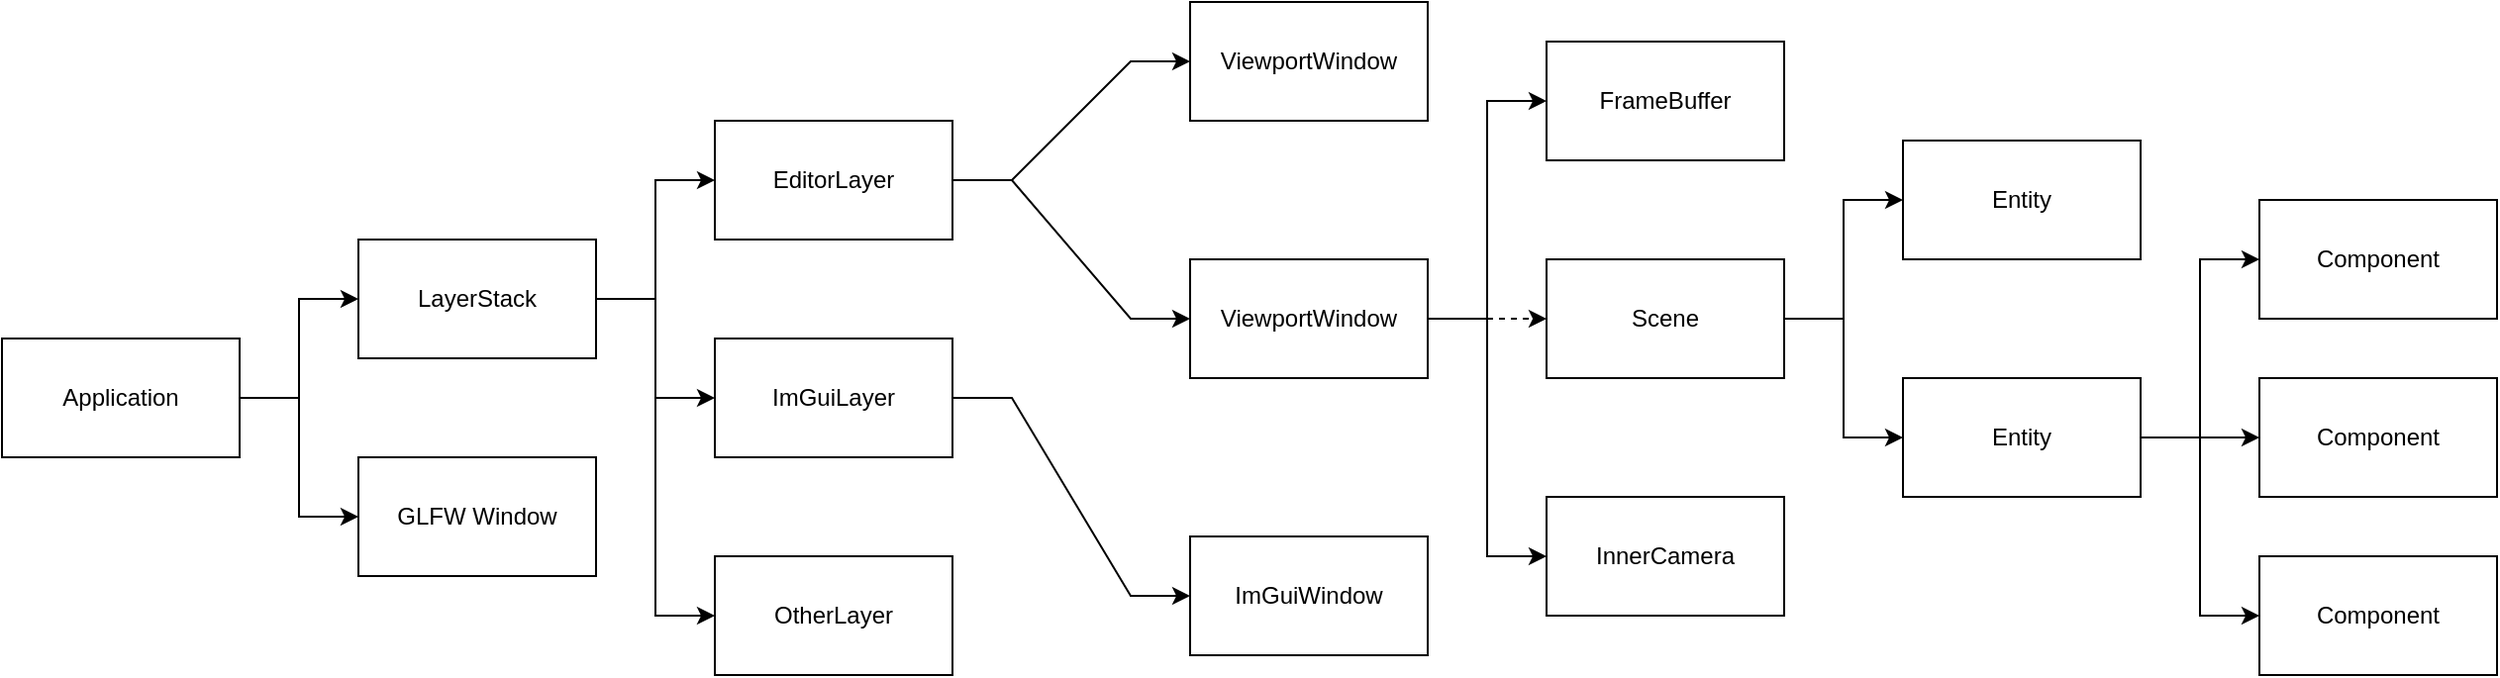 <mxfile version="15.2.7" type="device" pages="3"><diagram id="otdcZwX4NS10CJAhErJP" name="hierarchy"><mxGraphModel dx="2290" dy="834" grid="1" gridSize="10" guides="1" tooltips="1" connect="1" arrows="1" fold="1" page="1" pageScale="1" pageWidth="827" pageHeight="1169" math="0" shadow="0"><root><mxCell id="0"/><mxCell id="1" parent="0"/><mxCell id="4SxVA1nacHT5jqu0M3w8-4" style="edgeStyle=entityRelationEdgeStyle;rounded=0;orthogonalLoop=1;jettySize=auto;html=1;exitX=1;exitY=0.5;exitDx=0;exitDy=0;entryX=0;entryY=0.5;entryDx=0;entryDy=0;" parent="1" source="4SxVA1nacHT5jqu0M3w8-1" target="4SxVA1nacHT5jqu0M3w8-2" edge="1"><mxGeometry relative="1" as="geometry"/></mxCell><mxCell id="4SxVA1nacHT5jqu0M3w8-5" style="edgeStyle=entityRelationEdgeStyle;rounded=0;orthogonalLoop=1;jettySize=auto;html=1;exitX=1;exitY=0.5;exitDx=0;exitDy=0;entryX=0;entryY=0.5;entryDx=0;entryDy=0;" parent="1" source="4SxVA1nacHT5jqu0M3w8-1" target="yb43htmDgEujHErB2Bbe-1" edge="1"><mxGeometry relative="1" as="geometry"><mxPoint x="260" y="390" as="targetPoint"/></mxGeometry></mxCell><mxCell id="yb43htmDgEujHErB2Bbe-8" style="edgeStyle=entityRelationEdgeStyle;rounded=0;orthogonalLoop=1;jettySize=auto;html=1;exitX=1;exitY=0.5;exitDx=0;exitDy=0;entryX=0;entryY=0.5;entryDx=0;entryDy=0;" edge="1" parent="1" source="4SxVA1nacHT5jqu0M3w8-1" target="yb43htmDgEujHErB2Bbe-3"><mxGeometry relative="1" as="geometry"/></mxCell><mxCell id="4SxVA1nacHT5jqu0M3w8-1" value="LayerStack" style="rounded=0;whiteSpace=wrap;html=1;" parent="1" vertex="1"><mxGeometry x="80" y="260" width="120" height="60" as="geometry"/></mxCell><mxCell id="4SxVA1nacHT5jqu0M3w8-7" style="edgeStyle=entityRelationEdgeStyle;rounded=0;orthogonalLoop=1;jettySize=auto;html=1;exitX=1;exitY=0.5;exitDx=0;exitDy=0;entryX=0;entryY=0.5;entryDx=0;entryDy=0;" parent="1" source="4SxVA1nacHT5jqu0M3w8-2" target="4SxVA1nacHT5jqu0M3w8-6" edge="1"><mxGeometry relative="1" as="geometry"/></mxCell><mxCell id="4SxVA1nacHT5jqu0M3w8-9" style="edgeStyle=entityRelationEdgeStyle;rounded=0;orthogonalLoop=1;jettySize=auto;html=1;exitX=1;exitY=0.5;exitDx=0;exitDy=0;" parent="1" source="4SxVA1nacHT5jqu0M3w8-2" target="4SxVA1nacHT5jqu0M3w8-8" edge="1"><mxGeometry relative="1" as="geometry"/></mxCell><mxCell id="4SxVA1nacHT5jqu0M3w8-2" value="EditorLayer" style="rounded=0;whiteSpace=wrap;html=1;" parent="1" vertex="1"><mxGeometry x="260" y="200" width="120" height="60" as="geometry"/></mxCell><mxCell id="4SxVA1nacHT5jqu0M3w8-3" value="&lt;span&gt;GLFW Window&lt;/span&gt;" style="rounded=0;whiteSpace=wrap;html=1;" parent="1" vertex="1"><mxGeometry x="80" y="370" width="120" height="60" as="geometry"/></mxCell><mxCell id="4SxVA1nacHT5jqu0M3w8-6" value="ViewportWindow" style="rounded=0;whiteSpace=wrap;html=1;" parent="1" vertex="1"><mxGeometry x="500" y="140" width="120" height="60" as="geometry"/></mxCell><mxCell id="4SxVA1nacHT5jqu0M3w8-29" style="edgeStyle=entityRelationEdgeStyle;rounded=0;orthogonalLoop=1;jettySize=auto;html=1;exitX=1;exitY=0.5;exitDx=0;exitDy=0;entryX=0;entryY=0.5;entryDx=0;entryDy=0;" parent="1" source="4SxVA1nacHT5jqu0M3w8-8" target="4SxVA1nacHT5jqu0M3w8-28" edge="1"><mxGeometry relative="1" as="geometry"/></mxCell><mxCell id="TBaqVC79CNVP8ZhHFGH7-2" style="edgeStyle=entityRelationEdgeStyle;rounded=0;orthogonalLoop=1;jettySize=auto;html=1;exitX=1;exitY=0.5;exitDx=0;exitDy=0;entryX=0;entryY=0.5;entryDx=0;entryDy=0;" parent="1" source="4SxVA1nacHT5jqu0M3w8-8" target="TBaqVC79CNVP8ZhHFGH7-1" edge="1"><mxGeometry relative="1" as="geometry"/></mxCell><mxCell id="xW4753e6kTAeDVNYHGTw-1" style="edgeStyle=orthogonalEdgeStyle;rounded=0;orthogonalLoop=1;jettySize=auto;html=1;exitX=1;exitY=0.5;exitDx=0;exitDy=0;dashed=1;" parent="1" source="4SxVA1nacHT5jqu0M3w8-8" target="4SxVA1nacHT5jqu0M3w8-16" edge="1"><mxGeometry relative="1" as="geometry"/></mxCell><mxCell id="4SxVA1nacHT5jqu0M3w8-8" value="ViewportWindow" style="rounded=0;whiteSpace=wrap;html=1;" parent="1" vertex="1"><mxGeometry x="500" y="270" width="120" height="60" as="geometry"/></mxCell><mxCell id="4SxVA1nacHT5jqu0M3w8-10" value="ImGuiWindow" style="rounded=0;whiteSpace=wrap;html=1;" parent="1" vertex="1"><mxGeometry x="500" y="410" width="120" height="60" as="geometry"/></mxCell><mxCell id="4SxVA1nacHT5jqu0M3w8-14" value="Entity" style="rounded=0;whiteSpace=wrap;html=1;" parent="1" vertex="1"><mxGeometry x="860" y="210" width="120" height="60" as="geometry"/></mxCell><mxCell id="4SxVA1nacHT5jqu0M3w8-18" style="edgeStyle=entityRelationEdgeStyle;rounded=0;orthogonalLoop=1;jettySize=auto;html=1;exitX=1;exitY=0.5;exitDx=0;exitDy=0;entryX=0;entryY=0.5;entryDx=0;entryDy=0;" parent="1" source="4SxVA1nacHT5jqu0M3w8-16" target="4SxVA1nacHT5jqu0M3w8-14" edge="1"><mxGeometry relative="1" as="geometry"/></mxCell><mxCell id="4SxVA1nacHT5jqu0M3w8-20" style="edgeStyle=entityRelationEdgeStyle;rounded=0;orthogonalLoop=1;jettySize=auto;html=1;exitX=1;exitY=0.5;exitDx=0;exitDy=0;" parent="1" source="4SxVA1nacHT5jqu0M3w8-16" target="4SxVA1nacHT5jqu0M3w8-19" edge="1"><mxGeometry relative="1" as="geometry"/></mxCell><mxCell id="4SxVA1nacHT5jqu0M3w8-16" value="Scene" style="rounded=0;whiteSpace=wrap;html=1;" parent="1" vertex="1"><mxGeometry x="680" y="270" width="120" height="60" as="geometry"/></mxCell><mxCell id="4SxVA1nacHT5jqu0M3w8-23" style="edgeStyle=entityRelationEdgeStyle;rounded=0;orthogonalLoop=1;jettySize=auto;html=1;exitX=1;exitY=0.5;exitDx=0;exitDy=0;entryX=0;entryY=0.5;entryDx=0;entryDy=0;" parent="1" source="4SxVA1nacHT5jqu0M3w8-19" target="4SxVA1nacHT5jqu0M3w8-22" edge="1"><mxGeometry relative="1" as="geometry"/></mxCell><mxCell id="4SxVA1nacHT5jqu0M3w8-25" style="edgeStyle=entityRelationEdgeStyle;rounded=0;orthogonalLoop=1;jettySize=auto;html=1;exitX=1;exitY=0.5;exitDx=0;exitDy=0;entryX=0;entryY=0.5;entryDx=0;entryDy=0;" parent="1" source="4SxVA1nacHT5jqu0M3w8-19" target="4SxVA1nacHT5jqu0M3w8-24" edge="1"><mxGeometry relative="1" as="geometry"/></mxCell><mxCell id="4SxVA1nacHT5jqu0M3w8-27" style="edgeStyle=entityRelationEdgeStyle;rounded=0;orthogonalLoop=1;jettySize=auto;html=1;exitX=1;exitY=0.5;exitDx=0;exitDy=0;entryX=0;entryY=0.5;entryDx=0;entryDy=0;" parent="1" source="4SxVA1nacHT5jqu0M3w8-19" target="4SxVA1nacHT5jqu0M3w8-26" edge="1"><mxGeometry relative="1" as="geometry"/></mxCell><mxCell id="4SxVA1nacHT5jqu0M3w8-19" value="Entity" style="rounded=0;whiteSpace=wrap;html=1;" parent="1" vertex="1"><mxGeometry x="860" y="330" width="120" height="60" as="geometry"/></mxCell><mxCell id="4SxVA1nacHT5jqu0M3w8-22" value="Component" style="rounded=0;whiteSpace=wrap;html=1;" parent="1" vertex="1"><mxGeometry x="1040" y="240" width="120" height="60" as="geometry"/></mxCell><mxCell id="4SxVA1nacHT5jqu0M3w8-24" value="Component" style="rounded=0;whiteSpace=wrap;html=1;" parent="1" vertex="1"><mxGeometry x="1040" y="330" width="120" height="60" as="geometry"/></mxCell><mxCell id="4SxVA1nacHT5jqu0M3w8-26" value="Component" style="rounded=0;whiteSpace=wrap;html=1;" parent="1" vertex="1"><mxGeometry x="1040" y="420" width="120" height="60" as="geometry"/></mxCell><mxCell id="4SxVA1nacHT5jqu0M3w8-28" value="FrameBuffer" style="rounded=0;whiteSpace=wrap;html=1;" parent="1" vertex="1"><mxGeometry x="680" y="160" width="120" height="60" as="geometry"/></mxCell><mxCell id="TBaqVC79CNVP8ZhHFGH7-1" value="InnerCamera" style="rounded=0;whiteSpace=wrap;html=1;" parent="1" vertex="1"><mxGeometry x="680" y="390" width="120" height="60" as="geometry"/></mxCell><mxCell id="yb43htmDgEujHErB2Bbe-9" style="edgeStyle=entityRelationEdgeStyle;rounded=0;orthogonalLoop=1;jettySize=auto;html=1;exitX=1;exitY=0.5;exitDx=0;exitDy=0;entryX=0;entryY=0.5;entryDx=0;entryDy=0;" edge="1" parent="1" source="yb43htmDgEujHErB2Bbe-1" target="4SxVA1nacHT5jqu0M3w8-10"><mxGeometry relative="1" as="geometry"/></mxCell><mxCell id="yb43htmDgEujHErB2Bbe-1" value="&lt;span&gt;ImGuiLayer&lt;/span&gt;" style="rounded=0;whiteSpace=wrap;html=1;" vertex="1" parent="1"><mxGeometry x="260" y="310" width="120" height="60" as="geometry"/></mxCell><mxCell id="yb43htmDgEujHErB2Bbe-3" value="&lt;span&gt;OtherLayer&lt;/span&gt;" style="rounded=0;whiteSpace=wrap;html=1;" vertex="1" parent="1"><mxGeometry x="260" y="420" width="120" height="60" as="geometry"/></mxCell><mxCell id="yb43htmDgEujHErB2Bbe-5" style="rounded=0;orthogonalLoop=1;jettySize=auto;html=1;exitX=1;exitY=0.5;exitDx=0;exitDy=0;edgeStyle=entityRelationEdgeStyle;" edge="1" parent="1" source="yb43htmDgEujHErB2Bbe-4" target="4SxVA1nacHT5jqu0M3w8-1"><mxGeometry relative="1" as="geometry"/></mxCell><mxCell id="yb43htmDgEujHErB2Bbe-6" style="edgeStyle=entityRelationEdgeStyle;rounded=0;orthogonalLoop=1;jettySize=auto;html=1;exitX=1;exitY=0.5;exitDx=0;exitDy=0;entryX=0;entryY=0.5;entryDx=0;entryDy=0;" edge="1" parent="1" source="yb43htmDgEujHErB2Bbe-4" target="4SxVA1nacHT5jqu0M3w8-3"><mxGeometry relative="1" as="geometry"/></mxCell><mxCell id="yb43htmDgEujHErB2Bbe-4" value="Application" style="rounded=0;whiteSpace=wrap;html=1;" vertex="1" parent="1"><mxGeometry x="-100" y="310" width="120" height="60" as="geometry"/></mxCell></root></mxGraphModel></diagram><diagram id="LheD7ph7bDQKguBIn74A" name="Batch"><mxGraphModel dx="1024" dy="584" grid="1" gridSize="10" guides="1" tooltips="1" connect="1" arrows="1" fold="1" page="1" pageScale="1" pageWidth="827" pageHeight="1169" math="0" shadow="0"><root><mxCell id="eujpIjMYBOQEHhlGPFsx-0"/><mxCell id="eujpIjMYBOQEHhlGPFsx-1" parent="eujpIjMYBOQEHhlGPFsx-0"/><mxCell id="-rruUQ104iT3dJKvhJcu-0" value="" style="rounded=0;whiteSpace=wrap;html=1;" parent="eujpIjMYBOQEHhlGPFsx-1" vertex="1"><mxGeometry x="345" y="40" width="120" height="460" as="geometry"/></mxCell><mxCell id="Ep9LbOr-mTI4t7hTZWWm-8" style="edgeStyle=none;rounded=0;orthogonalLoop=1;jettySize=auto;html=1;exitX=1;exitY=0.5;exitDx=0;exitDy=0;entryX=0;entryY=0.5;entryDx=0;entryDy=0;strokeColor=#FF6666;" parent="eujpIjMYBOQEHhlGPFsx-1" source="Ep9LbOr-mTI4t7hTZWWm-0" target="Ep9LbOr-mTI4t7hTZWWm-5" edge="1"><mxGeometry relative="1" as="geometry"/></mxCell><mxCell id="Ep9LbOr-mTI4t7hTZWWm-9" style="edgeStyle=none;rounded=0;orthogonalLoop=1;jettySize=auto;html=1;exitX=1;exitY=0.5;exitDx=0;exitDy=0;entryX=0;entryY=0.5;entryDx=0;entryDy=0;strokeColor=#FF6666;" parent="eujpIjMYBOQEHhlGPFsx-1" source="Ep9LbOr-mTI4t7hTZWWm-0" target="Ep9LbOr-mTI4t7hTZWWm-6" edge="1"><mxGeometry relative="1" as="geometry"/></mxCell><mxCell id="Ep9LbOr-mTI4t7hTZWWm-10" style="edgeStyle=none;rounded=0;orthogonalLoop=1;jettySize=auto;html=1;exitX=1;exitY=0.5;exitDx=0;exitDy=0;entryX=0;entryY=0.5;entryDx=0;entryDy=0;strokeColor=#FF6666;" parent="eujpIjMYBOQEHhlGPFsx-1" source="Ep9LbOr-mTI4t7hTZWWm-0" target="Ep9LbOr-mTI4t7hTZWWm-7" edge="1"><mxGeometry relative="1" as="geometry"/></mxCell><mxCell id="Ep9LbOr-mTI4t7hTZWWm-0" value="Vertex0" style="rounded=0;whiteSpace=wrap;html=1;" parent="eujpIjMYBOQEHhlGPFsx-1" vertex="1"><mxGeometry x="50" y="100" width="90" height="50" as="geometry"/></mxCell><mxCell id="Ep9LbOr-mTI4t7hTZWWm-17" style="edgeStyle=none;rounded=0;orthogonalLoop=1;jettySize=auto;html=1;exitX=1;exitY=0.5;exitDx=0;exitDy=0;entryX=0;entryY=0.5;entryDx=0;entryDy=0;strokeColor=#007FFF;" parent="eujpIjMYBOQEHhlGPFsx-1" source="Ep9LbOr-mTI4t7hTZWWm-2" target="Ep9LbOr-mTI4t7hTZWWm-5" edge="1"><mxGeometry relative="1" as="geometry"/></mxCell><mxCell id="Ep9LbOr-mTI4t7hTZWWm-20" style="edgeStyle=none;rounded=0;orthogonalLoop=1;jettySize=auto;html=1;exitX=1;exitY=0.5;exitDx=0;exitDy=0;entryX=0;entryY=0.5;entryDx=0;entryDy=0;strokeColor=#007FFF;" parent="eujpIjMYBOQEHhlGPFsx-1" source="Ep9LbOr-mTI4t7hTZWWm-2" target="Ep9LbOr-mTI4t7hTZWWm-6" edge="1"><mxGeometry relative="1" as="geometry"/></mxCell><mxCell id="Ep9LbOr-mTI4t7hTZWWm-21" style="edgeStyle=none;rounded=0;orthogonalLoop=1;jettySize=auto;html=1;exitX=1;exitY=0.5;exitDx=0;exitDy=0;entryX=0;entryY=0.5;entryDx=0;entryDy=0;strokeColor=#007FFF;" parent="eujpIjMYBOQEHhlGPFsx-1" source="Ep9LbOr-mTI4t7hTZWWm-2" target="Ep9LbOr-mTI4t7hTZWWm-7" edge="1"><mxGeometry relative="1" as="geometry"/></mxCell><mxCell id="Ep9LbOr-mTI4t7hTZWWm-2" value="Vertex1" style="rounded=0;whiteSpace=wrap;html=1;" parent="eujpIjMYBOQEHhlGPFsx-1" vertex="1"><mxGeometry x="50" y="200" width="90" height="50" as="geometry"/></mxCell><mxCell id="Ep9LbOr-mTI4t7hTZWWm-22" style="edgeStyle=none;rounded=0;orthogonalLoop=1;jettySize=auto;html=1;exitX=1;exitY=0.5;exitDx=0;exitDy=0;entryX=0;entryY=0.5;entryDx=0;entryDy=0;strokeColor=#00FF00;" parent="eujpIjMYBOQEHhlGPFsx-1" source="Ep9LbOr-mTI4t7hTZWWm-3" target="Ep9LbOr-mTI4t7hTZWWm-5" edge="1"><mxGeometry relative="1" as="geometry"/></mxCell><mxCell id="Ep9LbOr-mTI4t7hTZWWm-23" style="edgeStyle=none;rounded=0;orthogonalLoop=1;jettySize=auto;html=1;exitX=1;exitY=0.5;exitDx=0;exitDy=0;entryX=0;entryY=0.5;entryDx=0;entryDy=0;strokeColor=#00FF00;" parent="eujpIjMYBOQEHhlGPFsx-1" source="Ep9LbOr-mTI4t7hTZWWm-3" target="Ep9LbOr-mTI4t7hTZWWm-6" edge="1"><mxGeometry relative="1" as="geometry"/></mxCell><mxCell id="Ep9LbOr-mTI4t7hTZWWm-24" style="edgeStyle=none;rounded=0;orthogonalLoop=1;jettySize=auto;html=1;exitX=1;exitY=0.5;exitDx=0;exitDy=0;entryX=0;entryY=0.5;entryDx=0;entryDy=0;strokeColor=#00FF00;" parent="eujpIjMYBOQEHhlGPFsx-1" source="Ep9LbOr-mTI4t7hTZWWm-3" target="Ep9LbOr-mTI4t7hTZWWm-7" edge="1"><mxGeometry relative="1" as="geometry"/></mxCell><mxCell id="Ep9LbOr-mTI4t7hTZWWm-3" value="Vertex2" style="rounded=0;whiteSpace=wrap;html=1;" parent="eujpIjMYBOQEHhlGPFsx-1" vertex="1"><mxGeometry x="50" y="300" width="90" height="50" as="geometry"/></mxCell><mxCell id="Ep9LbOr-mTI4t7hTZWWm-12" style="edgeStyle=none;rounded=0;orthogonalLoop=1;jettySize=auto;html=1;exitX=1;exitY=0.5;exitDx=0;exitDy=0;entryX=0;entryY=0.5;entryDx=0;entryDy=0;strokeColor=#FF6666;" parent="eujpIjMYBOQEHhlGPFsx-1" source="Ep9LbOr-mTI4t7hTZWWm-5" target="Ep9LbOr-mTI4t7hTZWWm-11" edge="1"><mxGeometry relative="1" as="geometry"/></mxCell><mxCell id="Ep9LbOr-mTI4t7hTZWWm-19" style="edgeStyle=none;rounded=0;orthogonalLoop=1;jettySize=auto;html=1;exitX=1;exitY=0.5;exitDx=0;exitDy=0;entryX=0;entryY=0.5;entryDx=0;entryDy=0;strokeColor=#007FFF;" parent="eujpIjMYBOQEHhlGPFsx-1" source="Ep9LbOr-mTI4t7hTZWWm-5" target="Ep9LbOr-mTI4t7hTZWWm-18" edge="1"><mxGeometry relative="1" as="geometry"/></mxCell><mxCell id="Ep9LbOr-mTI4t7hTZWWm-5" value="Quad" style="rounded=0;whiteSpace=wrap;html=1;" parent="eujpIjMYBOQEHhlGPFsx-1" vertex="1"><mxGeometry x="210" y="100" width="90" height="50" as="geometry"/></mxCell><mxCell id="Ep9LbOr-mTI4t7hTZWWm-14" style="edgeStyle=none;rounded=0;orthogonalLoop=1;jettySize=auto;html=1;exitX=1;exitY=0.5;exitDx=0;exitDy=0;entryX=0;entryY=0.5;entryDx=0;entryDy=0;strokeColor=#FF6666;" parent="eujpIjMYBOQEHhlGPFsx-1" source="Ep9LbOr-mTI4t7hTZWWm-6" target="Ep9LbOr-mTI4t7hTZWWm-13" edge="1"><mxGeometry relative="1" as="geometry"/></mxCell><mxCell id="Ep9LbOr-mTI4t7hTZWWm-6" value="Cube" style="rounded=0;whiteSpace=wrap;html=1;" parent="eujpIjMYBOQEHhlGPFsx-1" vertex="1"><mxGeometry x="210" y="200" width="90" height="50" as="geometry"/></mxCell><mxCell id="Ep9LbOr-mTI4t7hTZWWm-16" style="edgeStyle=none;rounded=0;orthogonalLoop=1;jettySize=auto;html=1;exitX=1;exitY=0.5;exitDx=0;exitDy=0;entryX=0;entryY=0.5;entryDx=0;entryDy=0;strokeColor=#FF6666;" parent="eujpIjMYBOQEHhlGPFsx-1" source="Ep9LbOr-mTI4t7hTZWWm-7" target="Ep9LbOr-mTI4t7hTZWWm-15" edge="1"><mxGeometry relative="1" as="geometry"/></mxCell><mxCell id="Ep9LbOr-mTI4t7hTZWWm-7" value="Triangle" style="rounded=0;whiteSpace=wrap;html=1;" parent="eujpIjMYBOQEHhlGPFsx-1" vertex="1"><mxGeometry x="210" y="300" width="90" height="50" as="geometry"/></mxCell><mxCell id="Ep9LbOr-mTI4t7hTZWWm-11" value="Quad0" style="rounded=0;whiteSpace=wrap;html=1;" parent="eujpIjMYBOQEHhlGPFsx-1" vertex="1"><mxGeometry x="360" y="150" width="90" height="50" as="geometry"/></mxCell><mxCell id="Ep9LbOr-mTI4t7hTZWWm-13" value="Cube0" style="rounded=0;whiteSpace=wrap;html=1;" parent="eujpIjMYBOQEHhlGPFsx-1" vertex="1"><mxGeometry x="360" y="245" width="90" height="50" as="geometry"/></mxCell><mxCell id="Ep9LbOr-mTI4t7hTZWWm-15" value="Triangle0" style="rounded=0;whiteSpace=wrap;html=1;" parent="eujpIjMYBOQEHhlGPFsx-1" vertex="1"><mxGeometry x="360" y="340" width="90" height="50" as="geometry"/></mxCell><mxCell id="Ep9LbOr-mTI4t7hTZWWm-18" value="Quad1" style="rounded=0;whiteSpace=wrap;html=1;" parent="eujpIjMYBOQEHhlGPFsx-1" vertex="1"><mxGeometry x="360" y="60" width="90" height="50" as="geometry"/></mxCell><mxCell id="Ep9LbOr-mTI4t7hTZWWm-33" value="" style="html=1;whiteSpace=wrap;shape=isoCube2;backgroundOutline=1;isoAngle=15;" parent="eujpIjMYBOQEHhlGPFsx-1" vertex="1"><mxGeometry x="520" y="205" width="90" height="100" as="geometry"/></mxCell><mxCell id="Ep9LbOr-mTI4t7hTZWWm-34" value="&lt;font style=&quot;font-size: 20px&quot;&gt;Batch&lt;/font&gt;" style="text;html=1;strokeColor=none;fillColor=none;align=center;verticalAlign=middle;whiteSpace=wrap;rounded=0;" parent="eujpIjMYBOQEHhlGPFsx-1" vertex="1"><mxGeometry x="532.5" y="330" width="65" height="20" as="geometry"/></mxCell><mxCell id="-rruUQ104iT3dJKvhJcu-1" value="Other&lt;br&gt;BatchUnit" style="rounded=0;whiteSpace=wrap;html=1;" parent="eujpIjMYBOQEHhlGPFsx-1" vertex="1"><mxGeometry x="360" y="430" width="90" height="50" as="geometry"/></mxCell><mxCell id="46ns6oF3pTuAQYJEUiJr-1" value="" style="html=1;shadow=0;dashed=0;align=center;verticalAlign=middle;shape=mxgraph.arrows2.bendArrow;dy=7.36;dx=32.37;notch=0;arrowHead=42.52;rounded=1;rotation=89;" parent="eujpIjMYBOQEHhlGPFsx-1" vertex="1"><mxGeometry x="485.34" y="93.92" width="91.84" height="100.27" as="geometry"/></mxCell></root></mxGraphModel></diagram><diagram id="n5zC9Crx4-ktRhlbp0rj" name="Event"><mxGraphModel dx="1024" dy="584" grid="1" gridSize="10" guides="1" tooltips="1" connect="1" arrows="1" fold="1" page="1" pageScale="1" pageWidth="827" pageHeight="1169" math="0" shadow="0"><root><mxCell id="9krFtjgDbTL3uuYnQ1FV-0"/><mxCell id="9krFtjgDbTL3uuYnQ1FV-1" parent="9krFtjgDbTL3uuYnQ1FV-0"/><mxCell id="9krFtjgDbTL3uuYnQ1FV-4" style="edgeStyle=entityRelationEdgeStyle;rounded=0;orthogonalLoop=1;jettySize=auto;html=1;exitX=1;exitY=0.5;exitDx=0;exitDy=0;entryX=0;entryY=0.5;entryDx=0;entryDy=0;" parent="9krFtjgDbTL3uuYnQ1FV-1" source="9krFtjgDbTL3uuYnQ1FV-2" target="9krFtjgDbTL3uuYnQ1FV-18" edge="1"><mxGeometry relative="1" as="geometry"><mxPoint x="270" y="230" as="targetPoint"/></mxGeometry></mxCell><mxCell id="9krFtjgDbTL3uuYnQ1FV-2" value="GLFW" style="rounded=0;whiteSpace=wrap;html=1;" parent="9krFtjgDbTL3uuYnQ1FV-1" vertex="1"><mxGeometry x="120" y="260" width="120" height="60" as="geometry"/></mxCell><mxCell id="9krFtjgDbTL3uuYnQ1FV-8" style="edgeStyle=entityRelationEdgeStyle;rounded=0;orthogonalLoop=1;jettySize=auto;html=1;exitX=1;exitY=0.5;exitDx=0;exitDy=0;entryX=0;entryY=0.5;entryDx=0;entryDy=0;" parent="9krFtjgDbTL3uuYnQ1FV-1" source="9krFtjgDbTL3uuYnQ1FV-18" target="9krFtjgDbTL3uuYnQ1FV-7" edge="1"><mxGeometry relative="1" as="geometry"><mxPoint x="330" y="230" as="sourcePoint"/></mxGeometry></mxCell><mxCell id="9krFtjgDbTL3uuYnQ1FV-17" style="edgeStyle=entityRelationEdgeStyle;rounded=0;orthogonalLoop=1;jettySize=auto;html=1;exitX=1;exitY=0.5;exitDx=0;exitDy=0;entryX=0;entryY=0.5;entryDx=0;entryDy=0;" parent="9krFtjgDbTL3uuYnQ1FV-1" source="9krFtjgDbTL3uuYnQ1FV-7" target="9krFtjgDbTL3uuYnQ1FV-20" edge="1"><mxGeometry relative="1" as="geometry"/></mxCell><mxCell id="9krFtjgDbTL3uuYnQ1FV-7" value="App::&lt;br&gt;OnEvent" style="rounded=0;whiteSpace=wrap;html=1;" parent="9krFtjgDbTL3uuYnQ1FV-1" vertex="1"><mxGeometry x="400" y="260" width="80" height="60" as="geometry"/></mxCell><mxCell id="9krFtjgDbTL3uuYnQ1FV-9" value="&lt;font style=&quot;font-size: 16px&quot;&gt;CAPTURE&lt;/font&gt;" style="text;html=1;strokeColor=none;fillColor=none;align=center;verticalAlign=middle;whiteSpace=wrap;rounded=0;" parent="9krFtjgDbTL3uuYnQ1FV-1" vertex="1"><mxGeometry x="290" y="330" width="60" height="30" as="geometry"/></mxCell><mxCell id="9krFtjgDbTL3uuYnQ1FV-12" value="Layer1" style="rounded=0;whiteSpace=wrap;html=1;" parent="9krFtjgDbTL3uuYnQ1FV-1" vertex="1"><mxGeometry x="620" y="260" width="60" height="60" as="geometry"/></mxCell><mxCell id="9krFtjgDbTL3uuYnQ1FV-24" style="rounded=0;orthogonalLoop=1;jettySize=auto;html=1;exitX=0.5;exitY=1;exitDx=0;exitDy=0;entryX=0.5;entryY=0;entryDx=0;entryDy=0;dashed=1;" parent="9krFtjgDbTL3uuYnQ1FV-1" source="9krFtjgDbTL3uuYnQ1FV-13" target="9krFtjgDbTL3uuYnQ1FV-23" edge="1"><mxGeometry relative="1" as="geometry"/></mxCell><mxCell id="9krFtjgDbTL3uuYnQ1FV-13" value="Layer2" style="rounded=0;whiteSpace=wrap;html=1;" parent="9krFtjgDbTL3uuYnQ1FV-1" vertex="1"><mxGeometry x="680" y="260" width="60" height="60" as="geometry"/></mxCell><mxCell id="9krFtjgDbTL3uuYnQ1FV-26" style="edgeStyle=none;rounded=0;orthogonalLoop=1;jettySize=auto;html=1;exitX=0.5;exitY=1;exitDx=0;exitDy=0;entryX=0.5;entryY=0;entryDx=0;entryDy=0;dashed=1;" parent="9krFtjgDbTL3uuYnQ1FV-1" source="9krFtjgDbTL3uuYnQ1FV-14" target="9krFtjgDbTL3uuYnQ1FV-25" edge="1"><mxGeometry relative="1" as="geometry"/></mxCell><mxCell id="9krFtjgDbTL3uuYnQ1FV-14" value="Layer3" style="rounded=0;whiteSpace=wrap;html=1;" parent="9krFtjgDbTL3uuYnQ1FV-1" vertex="1"><mxGeometry x="740" y="260" width="60" height="60" as="geometry"/></mxCell><mxCell id="9krFtjgDbTL3uuYnQ1FV-16" value="LayerX" style="rounded=0;whiteSpace=wrap;html=1;" parent="9krFtjgDbTL3uuYnQ1FV-1" vertex="1"><mxGeometry x="800" y="260" width="60" height="60" as="geometry"/></mxCell><mxCell id="9krFtjgDbTL3uuYnQ1FV-18" value="&lt;span&gt;Event&lt;/span&gt;" style="ellipse;whiteSpace=wrap;html=1;aspect=fixed;" parent="9krFtjgDbTL3uuYnQ1FV-1" vertex="1"><mxGeometry x="290" y="260" width="60" height="60" as="geometry"/></mxCell><mxCell id="9krFtjgDbTL3uuYnQ1FV-21" style="edgeStyle=entityRelationEdgeStyle;rounded=0;orthogonalLoop=1;jettySize=auto;html=1;exitX=1;exitY=0.5;exitDx=0;exitDy=0;entryX=0;entryY=0.5;entryDx=0;entryDy=0;" parent="9krFtjgDbTL3uuYnQ1FV-1" source="9krFtjgDbTL3uuYnQ1FV-20" target="9krFtjgDbTL3uuYnQ1FV-12" edge="1"><mxGeometry relative="1" as="geometry"/></mxCell><mxCell id="9krFtjgDbTL3uuYnQ1FV-20" value="&lt;span&gt;Event&lt;/span&gt;" style="ellipse;whiteSpace=wrap;html=1;aspect=fixed;" parent="9krFtjgDbTL3uuYnQ1FV-1" vertex="1"><mxGeometry x="520" y="260" width="60" height="60" as="geometry"/></mxCell><mxCell id="9krFtjgDbTL3uuYnQ1FV-23" value="&lt;font style=&quot;font-size: 9px&quot;&gt;HANDLE&lt;br&gt;EVENT&lt;/font&gt;" style="rhombus;whiteSpace=wrap;html=1;" parent="9krFtjgDbTL3uuYnQ1FV-1" vertex="1"><mxGeometry x="685" y="350" width="50" height="50" as="geometry"/></mxCell><mxCell id="9krFtjgDbTL3uuYnQ1FV-25" value="&lt;font style=&quot;font-size: 9px&quot;&gt;DROP&lt;br&gt;EVENT&lt;br&gt;&lt;/font&gt;" style="rhombus;whiteSpace=wrap;html=1;" parent="9krFtjgDbTL3uuYnQ1FV-1" vertex="1"><mxGeometry x="745" y="350" width="50" height="50" as="geometry"/></mxCell><mxCell id="9krFtjgDbTL3uuYnQ1FV-27" value="&lt;font style=&quot;font-size: 16px&quot;&gt;DISPATCH&lt;/font&gt;" style="text;html=1;strokeColor=none;fillColor=none;align=center;verticalAlign=middle;whiteSpace=wrap;rounded=0;" parent="9krFtjgDbTL3uuYnQ1FV-1" vertex="1"><mxGeometry x="520" y="330" width="60" height="30" as="geometry"/></mxCell><mxCell id="9krFtjgDbTL3uuYnQ1FV-28" value="备注：&lt;br&gt;全字母大写：执行操作" style="text;html=1;strokeColor=none;fillColor=none;align=left;verticalAlign=middle;whiteSpace=wrap;rounded=0;" parent="9krFtjgDbTL3uuYnQ1FV-1" vertex="1"><mxGeometry x="30" y="450" width="140" height="20" as="geometry"/></mxCell></root></mxGraphModel></diagram></mxfile>